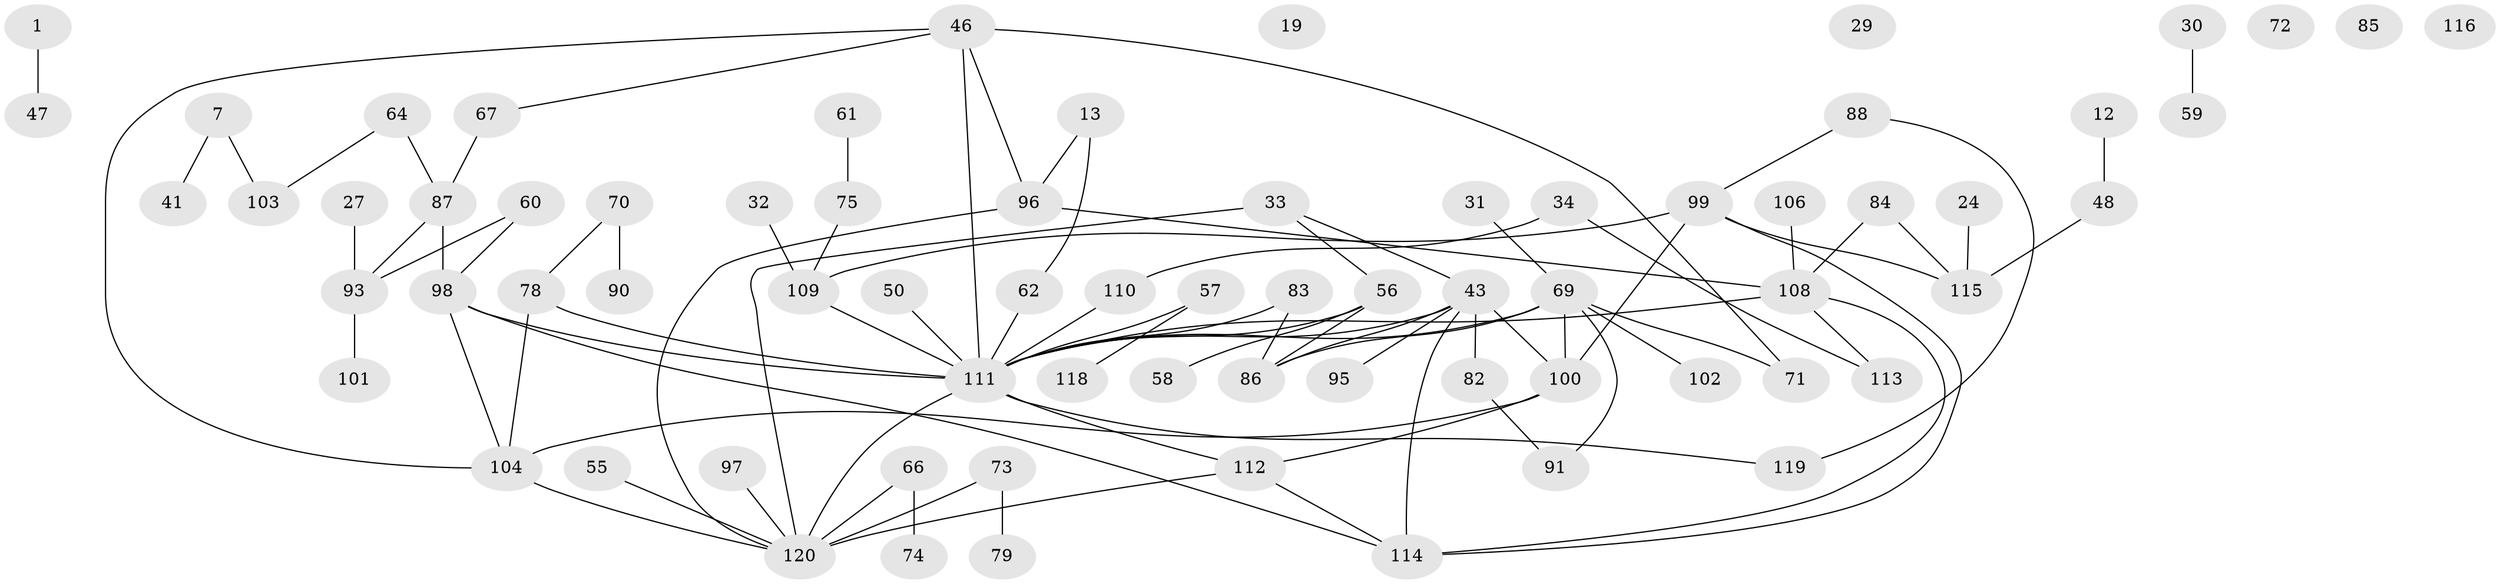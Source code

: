 // original degree distribution, {1: 0.2833333333333333, 5: 0.09166666666666666, 3: 0.20833333333333334, 6: 0.03333333333333333, 2: 0.225, 4: 0.11666666666666667, 0: 0.041666666666666664}
// Generated by graph-tools (version 1.1) at 2025/43/03/04/25 21:43:50]
// undirected, 72 vertices, 91 edges
graph export_dot {
graph [start="1"]
  node [color=gray90,style=filled];
  1;
  7;
  12;
  13 [super="+2"];
  19;
  24;
  27;
  29;
  30;
  31;
  32;
  33 [super="+8"];
  34;
  41;
  43 [super="+21+42"];
  46;
  47;
  48;
  50;
  55;
  56 [super="+5+22+40"];
  57;
  58;
  59;
  60;
  61;
  62;
  64;
  66;
  67 [super="+54"];
  69 [super="+23+68"];
  70;
  71 [super="+26"];
  72;
  73;
  74;
  75;
  78 [super="+53+63"];
  79;
  82;
  83;
  84;
  85;
  86;
  87;
  88;
  90;
  91 [super="+17"];
  93;
  95;
  96 [super="+65"];
  97;
  98 [super="+44+20+49"];
  99 [super="+77"];
  100 [super="+51"];
  101;
  102;
  103;
  104 [super="+52"];
  106;
  108 [super="+15+105"];
  109;
  110;
  111 [super="+81"];
  112 [super="+92+3"];
  113;
  114 [super="+28+38+80"];
  115 [super="+11"];
  116;
  118;
  119;
  120 [super="+45+117"];
  1 -- 47;
  7 -- 41;
  7 -- 103;
  12 -- 48;
  13 -- 62;
  13 -- 96;
  24 -- 115;
  27 -- 93;
  30 -- 59;
  31 -- 69;
  32 -- 109;
  33 -- 56;
  33 -- 43 [weight=2];
  33 -- 120 [weight=3];
  34 -- 110;
  34 -- 113;
  43 -- 114;
  43 -- 82;
  43 -- 95;
  43 -- 86;
  43 -- 111;
  43 -- 100;
  46 -- 67;
  46 -- 96;
  46 -- 104;
  46 -- 71;
  46 -- 111;
  48 -- 115;
  50 -- 111;
  55 -- 120;
  56 -- 58;
  56 -- 86;
  56 -- 111;
  57 -- 118;
  57 -- 111;
  60 -- 93;
  60 -- 98;
  61 -- 75;
  62 -- 111;
  64 -- 87;
  64 -- 103;
  66 -- 74;
  66 -- 120;
  67 -- 87;
  69 -- 86;
  69 -- 91;
  69 -- 102;
  69 -- 71;
  69 -- 111 [weight=2];
  69 -- 100;
  70 -- 90;
  70 -- 78;
  73 -- 79;
  73 -- 120;
  75 -- 109;
  78 -- 104;
  78 -- 111 [weight=2];
  82 -- 91;
  83 -- 86;
  83 -- 111;
  84 -- 115;
  84 -- 108;
  87 -- 93;
  87 -- 98;
  88 -- 119;
  88 -- 99;
  93 -- 101;
  96 -- 108 [weight=2];
  96 -- 120 [weight=3];
  97 -- 120;
  98 -- 111;
  98 -- 114;
  98 -- 104;
  99 -- 109;
  99 -- 114;
  99 -- 100;
  99 -- 115;
  100 -- 104;
  100 -- 112;
  104 -- 120;
  106 -- 108;
  108 -- 113;
  108 -- 111 [weight=2];
  108 -- 114;
  109 -- 111;
  110 -- 111;
  111 -- 120 [weight=2];
  111 -- 119;
  111 -- 112;
  112 -- 120;
  112 -- 114;
}
